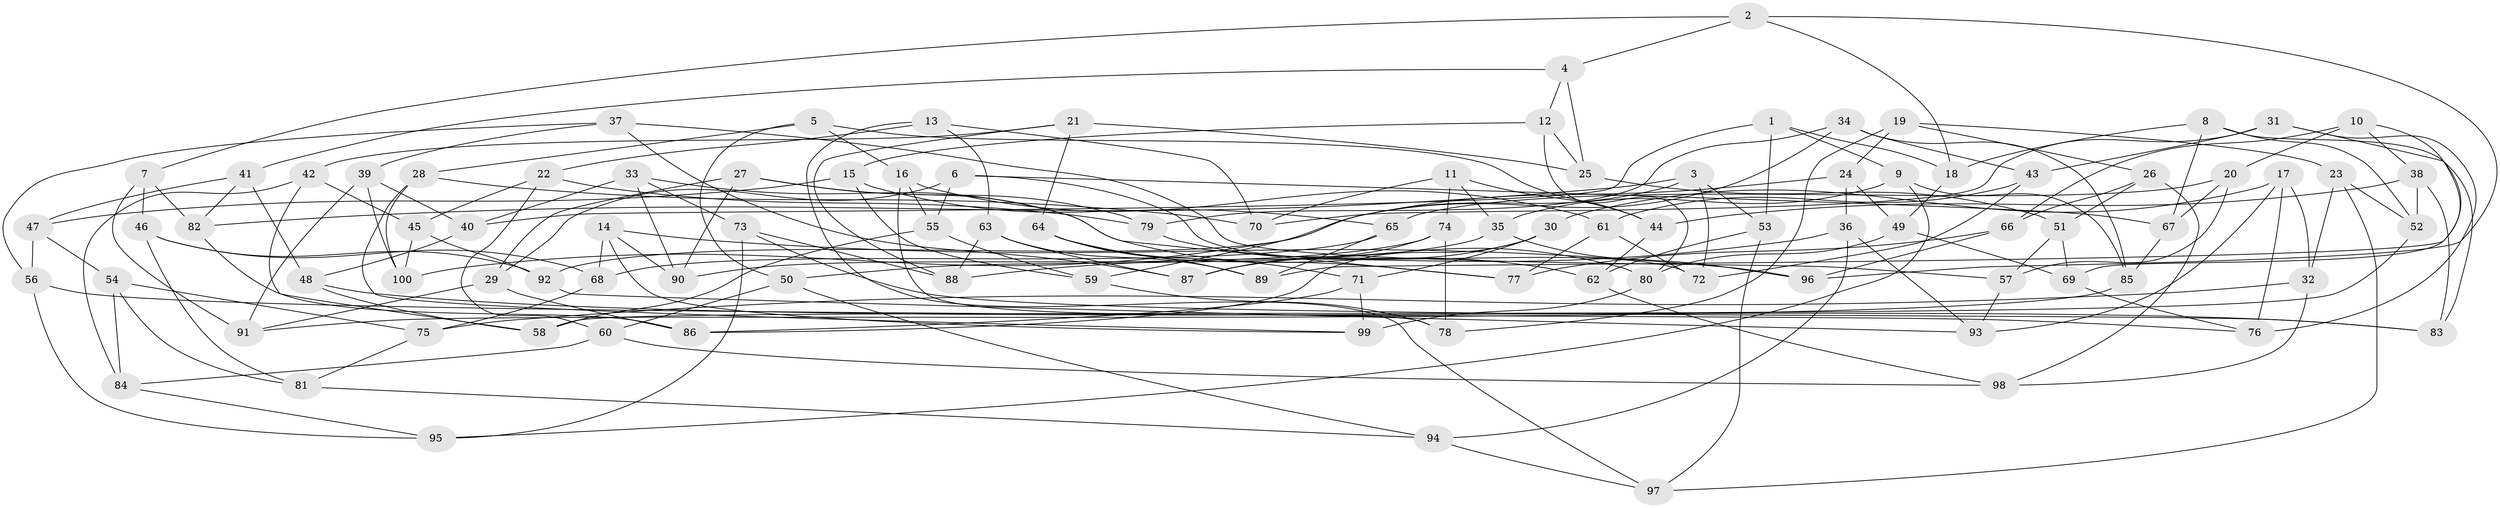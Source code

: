 // Generated by graph-tools (version 1.1) at 2025/03/03/09/25 03:03:07]
// undirected, 100 vertices, 200 edges
graph export_dot {
graph [start="1"]
  node [color=gray90,style=filled];
  1;
  2;
  3;
  4;
  5;
  6;
  7;
  8;
  9;
  10;
  11;
  12;
  13;
  14;
  15;
  16;
  17;
  18;
  19;
  20;
  21;
  22;
  23;
  24;
  25;
  26;
  27;
  28;
  29;
  30;
  31;
  32;
  33;
  34;
  35;
  36;
  37;
  38;
  39;
  40;
  41;
  42;
  43;
  44;
  45;
  46;
  47;
  48;
  49;
  50;
  51;
  52;
  53;
  54;
  55;
  56;
  57;
  58;
  59;
  60;
  61;
  62;
  63;
  64;
  65;
  66;
  67;
  68;
  69;
  70;
  71;
  72;
  73;
  74;
  75;
  76;
  77;
  78;
  79;
  80;
  81;
  82;
  83;
  84;
  85;
  86;
  87;
  88;
  89;
  90;
  91;
  92;
  93;
  94;
  95;
  96;
  97;
  98;
  99;
  100;
  1 -- 40;
  1 -- 9;
  1 -- 53;
  1 -- 18;
  2 -- 4;
  2 -- 96;
  2 -- 7;
  2 -- 18;
  3 -- 59;
  3 -- 53;
  3 -- 72;
  3 -- 82;
  4 -- 12;
  4 -- 25;
  4 -- 41;
  5 -- 44;
  5 -- 28;
  5 -- 50;
  5 -- 16;
  6 -- 72;
  6 -- 67;
  6 -- 29;
  6 -- 55;
  7 -- 46;
  7 -- 91;
  7 -- 82;
  8 -- 67;
  8 -- 83;
  8 -- 18;
  8 -- 52;
  9 -- 85;
  9 -- 95;
  9 -- 35;
  10 -- 66;
  10 -- 38;
  10 -- 20;
  10 -- 89;
  11 -- 35;
  11 -- 70;
  11 -- 74;
  11 -- 44;
  12 -- 15;
  12 -- 25;
  12 -- 80;
  13 -- 63;
  13 -- 70;
  13 -- 22;
  13 -- 97;
  14 -- 96;
  14 -- 90;
  14 -- 68;
  14 -- 99;
  15 -- 59;
  15 -- 47;
  15 -- 65;
  16 -- 61;
  16 -- 78;
  16 -- 55;
  17 -- 76;
  17 -- 32;
  17 -- 93;
  17 -- 30;
  18 -- 49;
  19 -- 26;
  19 -- 23;
  19 -- 24;
  19 -- 78;
  20 -- 67;
  20 -- 57;
  20 -- 65;
  21 -- 42;
  21 -- 64;
  21 -- 25;
  21 -- 88;
  22 -- 60;
  22 -- 79;
  22 -- 45;
  23 -- 52;
  23 -- 32;
  23 -- 97;
  24 -- 49;
  24 -- 100;
  24 -- 36;
  25 -- 51;
  26 -- 66;
  26 -- 98;
  26 -- 51;
  27 -- 79;
  27 -- 90;
  27 -- 29;
  27 -- 77;
  28 -- 70;
  28 -- 99;
  28 -- 100;
  29 -- 91;
  29 -- 86;
  30 -- 86;
  30 -- 71;
  30 -- 87;
  31 -- 76;
  31 -- 69;
  31 -- 70;
  31 -- 43;
  32 -- 98;
  32 -- 75;
  33 -- 40;
  33 -- 62;
  33 -- 73;
  33 -- 90;
  34 -- 79;
  34 -- 43;
  34 -- 85;
  34 -- 92;
  35 -- 50;
  35 -- 96;
  36 -- 88;
  36 -- 93;
  36 -- 94;
  37 -- 87;
  37 -- 39;
  37 -- 57;
  37 -- 56;
  38 -- 83;
  38 -- 44;
  38 -- 52;
  39 -- 40;
  39 -- 100;
  39 -- 91;
  40 -- 48;
  41 -- 48;
  41 -- 47;
  41 -- 82;
  42 -- 84;
  42 -- 58;
  42 -- 45;
  43 -- 61;
  43 -- 72;
  44 -- 62;
  45 -- 92;
  45 -- 100;
  46 -- 92;
  46 -- 81;
  46 -- 68;
  47 -- 56;
  47 -- 54;
  48 -- 58;
  48 -- 83;
  49 -- 80;
  49 -- 69;
  50 -- 94;
  50 -- 60;
  51 -- 69;
  51 -- 57;
  52 -- 58;
  53 -- 62;
  53 -- 97;
  54 -- 84;
  54 -- 81;
  54 -- 75;
  55 -- 59;
  55 -- 58;
  56 -- 95;
  56 -- 76;
  57 -- 93;
  59 -- 78;
  60 -- 98;
  60 -- 84;
  61 -- 77;
  61 -- 72;
  62 -- 98;
  63 -- 87;
  63 -- 88;
  63 -- 89;
  64 -- 77;
  64 -- 71;
  64 -- 89;
  65 -- 89;
  65 -- 68;
  66 -- 96;
  66 -- 77;
  67 -- 85;
  68 -- 75;
  69 -- 76;
  71 -- 86;
  71 -- 99;
  73 -- 83;
  73 -- 88;
  73 -- 95;
  74 -- 90;
  74 -- 78;
  74 -- 87;
  75 -- 81;
  79 -- 80;
  80 -- 99;
  81 -- 94;
  82 -- 86;
  84 -- 95;
  85 -- 91;
  92 -- 93;
  94 -- 97;
}
